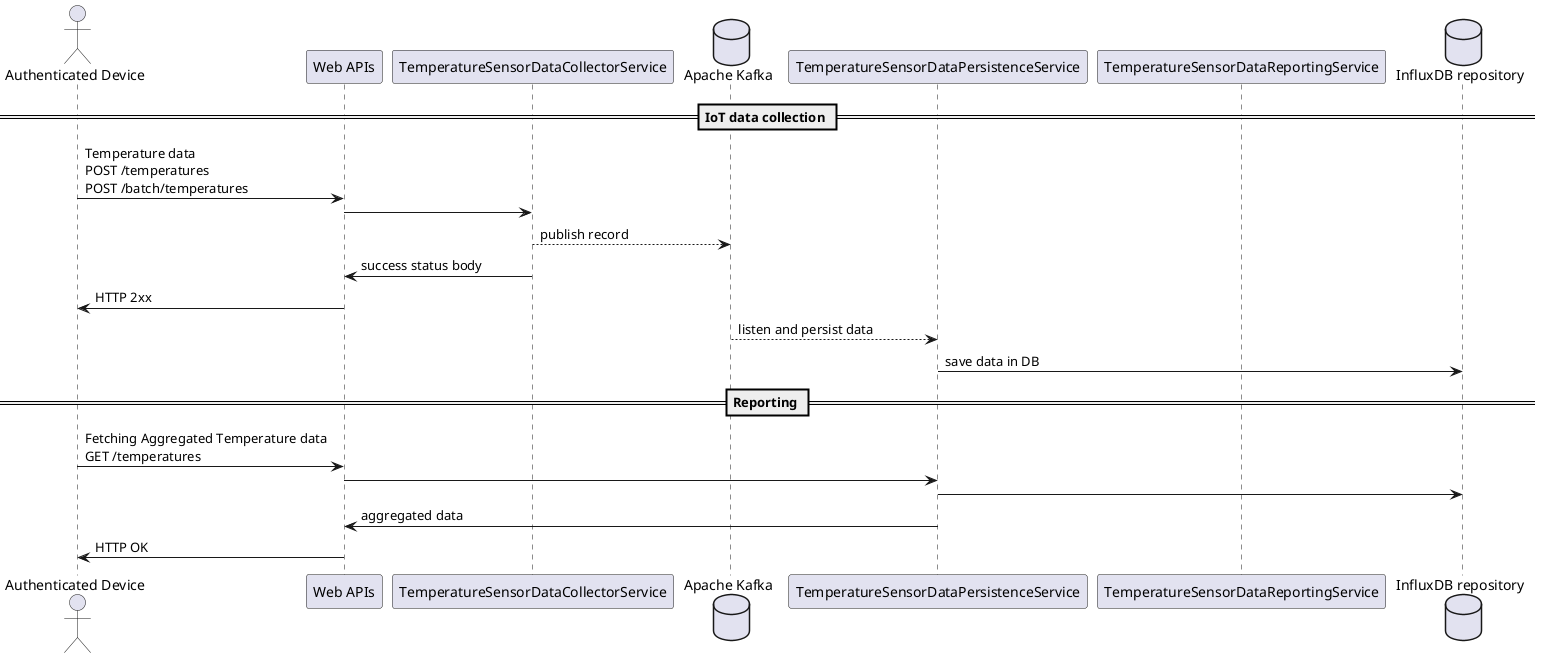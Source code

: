@startuml

actor "Authenticated Device" as DEVICE
participant "Web APIs" as WebAPIs
participant TemperatureSensorDataCollectorService as TSDCS
database "Apache Kafka" as KAFKA
participant TemperatureSensorDataPersistenceService as TSDPS
participant TemperatureSensorDataReportingService as TSDRS
database "InfluxDB repository" as DomainDataStore

== IoT data collection ==

DEVICE -> WebAPIs : Temperature data\nPOST /temperatures\nPOST /batch/temperatures
WebAPIs -> TSDCS
TSDCS --> KAFKA : publish record
TSDCS -> WebAPIs : success status body
WebAPIs -> DEVICE : HTTP 2xx
KAFKA --> TSDPS : listen and persist data
TSDPS -> DomainDataStore : save data in DB


== Reporting ==

DEVICE -> WebAPIs : Fetching Aggregated Temperature data\nGET /temperatures
WebAPIs -> TSDPS
TSDPS -> DomainDataStore
TSDPS -> WebAPIs : aggregated data
WebAPIs -> DEVICE : HTTP OK


@enduml